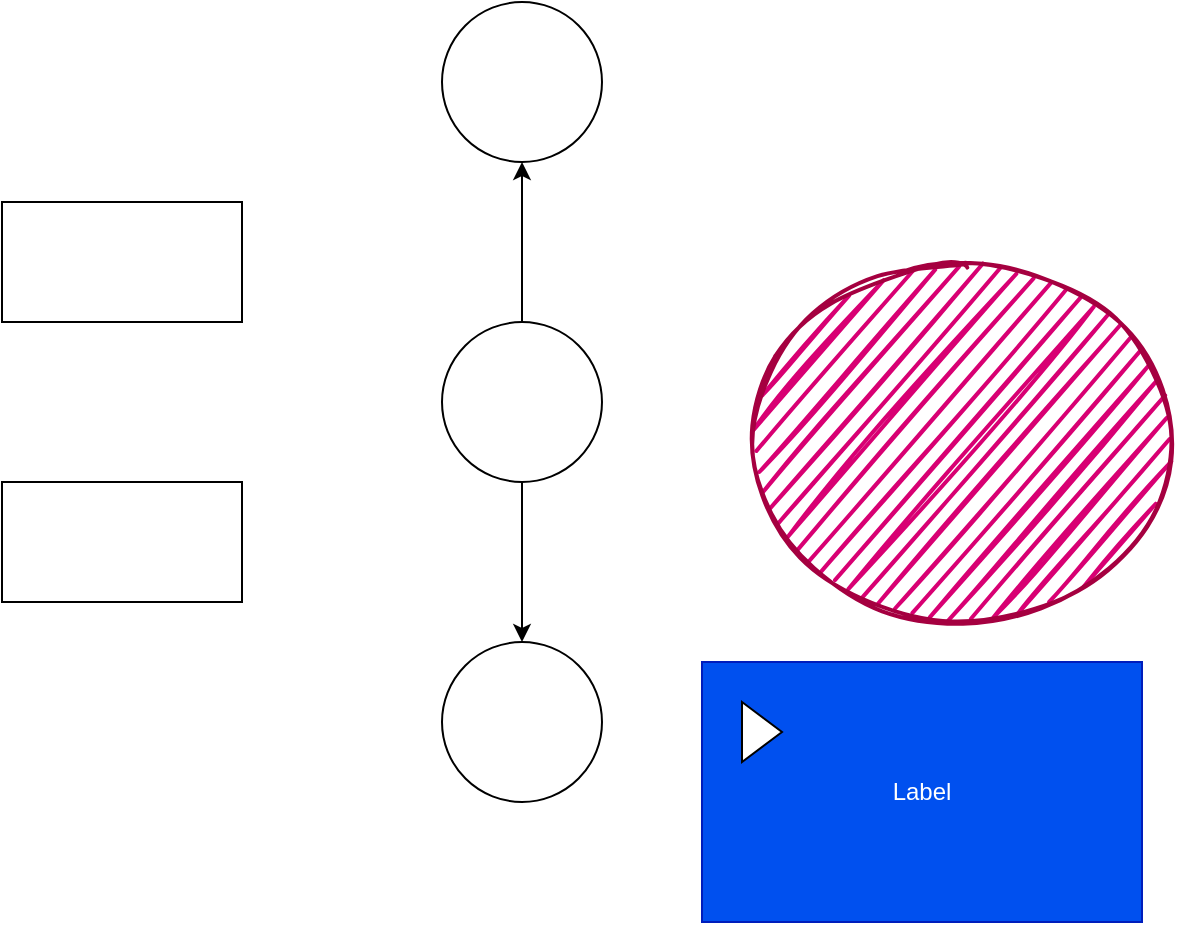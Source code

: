 <mxfile>
    <diagram id="z56y9xc75lJr5_2lo4X2" name="Page-1">
        <mxGraphModel dx="839" dy="605" grid="1" gridSize="10" guides="1" tooltips="1" connect="1" arrows="1" fold="1" page="1" pageScale="1" pageWidth="850" pageHeight="1100" math="0" shadow="0">
            <root>
                <mxCell id="0"/>
                <mxCell id="1" parent="0"/>
                <mxCell id="2" value="" style="rounded=0;whiteSpace=wrap;html=1;" parent="1" vertex="1">
                    <mxGeometry x="90" y="100" width="120" height="60" as="geometry"/>
                </mxCell>
                <mxCell id="3" value="" style="rounded=0;whiteSpace=wrap;html=1;" parent="1" vertex="1">
                    <mxGeometry x="90" y="240" width="120" height="60" as="geometry"/>
                </mxCell>
                <mxCell id="6" value="" style="edgeStyle=none;html=1;" parent="1" source="4" target="5" edge="1">
                    <mxGeometry relative="1" as="geometry"/>
                </mxCell>
                <mxCell id="8" value="" style="edgeStyle=none;html=1;" parent="1" source="4" target="7" edge="1">
                    <mxGeometry relative="1" as="geometry"/>
                </mxCell>
                <mxCell id="4" value="" style="ellipse;whiteSpace=wrap;html=1;aspect=fixed;" parent="1" vertex="1">
                    <mxGeometry x="310" y="160" width="80" height="80" as="geometry"/>
                </mxCell>
                <mxCell id="5" value="" style="ellipse;whiteSpace=wrap;html=1;" parent="1" vertex="1">
                    <mxGeometry x="310" width="80" height="80" as="geometry"/>
                </mxCell>
                <mxCell id="7" value="" style="ellipse;whiteSpace=wrap;html=1;aspect=fixed;" parent="1" vertex="1">
                    <mxGeometry x="310" y="320" width="80" height="80" as="geometry"/>
                </mxCell>
                <mxCell id="9" value="" style="ellipse;whiteSpace=wrap;html=1;strokeWidth=2;fillWeight=2;hachureGap=8;fillColor=#d80073;fillStyle=dots;sketch=1;fontColor=#ffffff;strokeColor=#A50040;" vertex="1" parent="1">
                    <mxGeometry x="460" y="130" width="220" height="180" as="geometry"/>
                </mxCell>
                <mxCell id="10" value="Label" style="html=1;whiteSpace=wrap;container=1;recursiveResize=0;collapsible=0;fillColor=#0050ef;fontColor=#ffffff;strokeColor=#001DBC;" vertex="1" parent="1">
                    <mxGeometry x="440" y="330" width="220" height="130" as="geometry"/>
                </mxCell>
                <mxCell id="11" value="" style="triangle;html=1;whiteSpace=wrap;" vertex="1" parent="10">
                    <mxGeometry x="20" y="20" width="20" height="30" as="geometry"/>
                </mxCell>
            </root>
        </mxGraphModel>
    </diagram>
</mxfile>